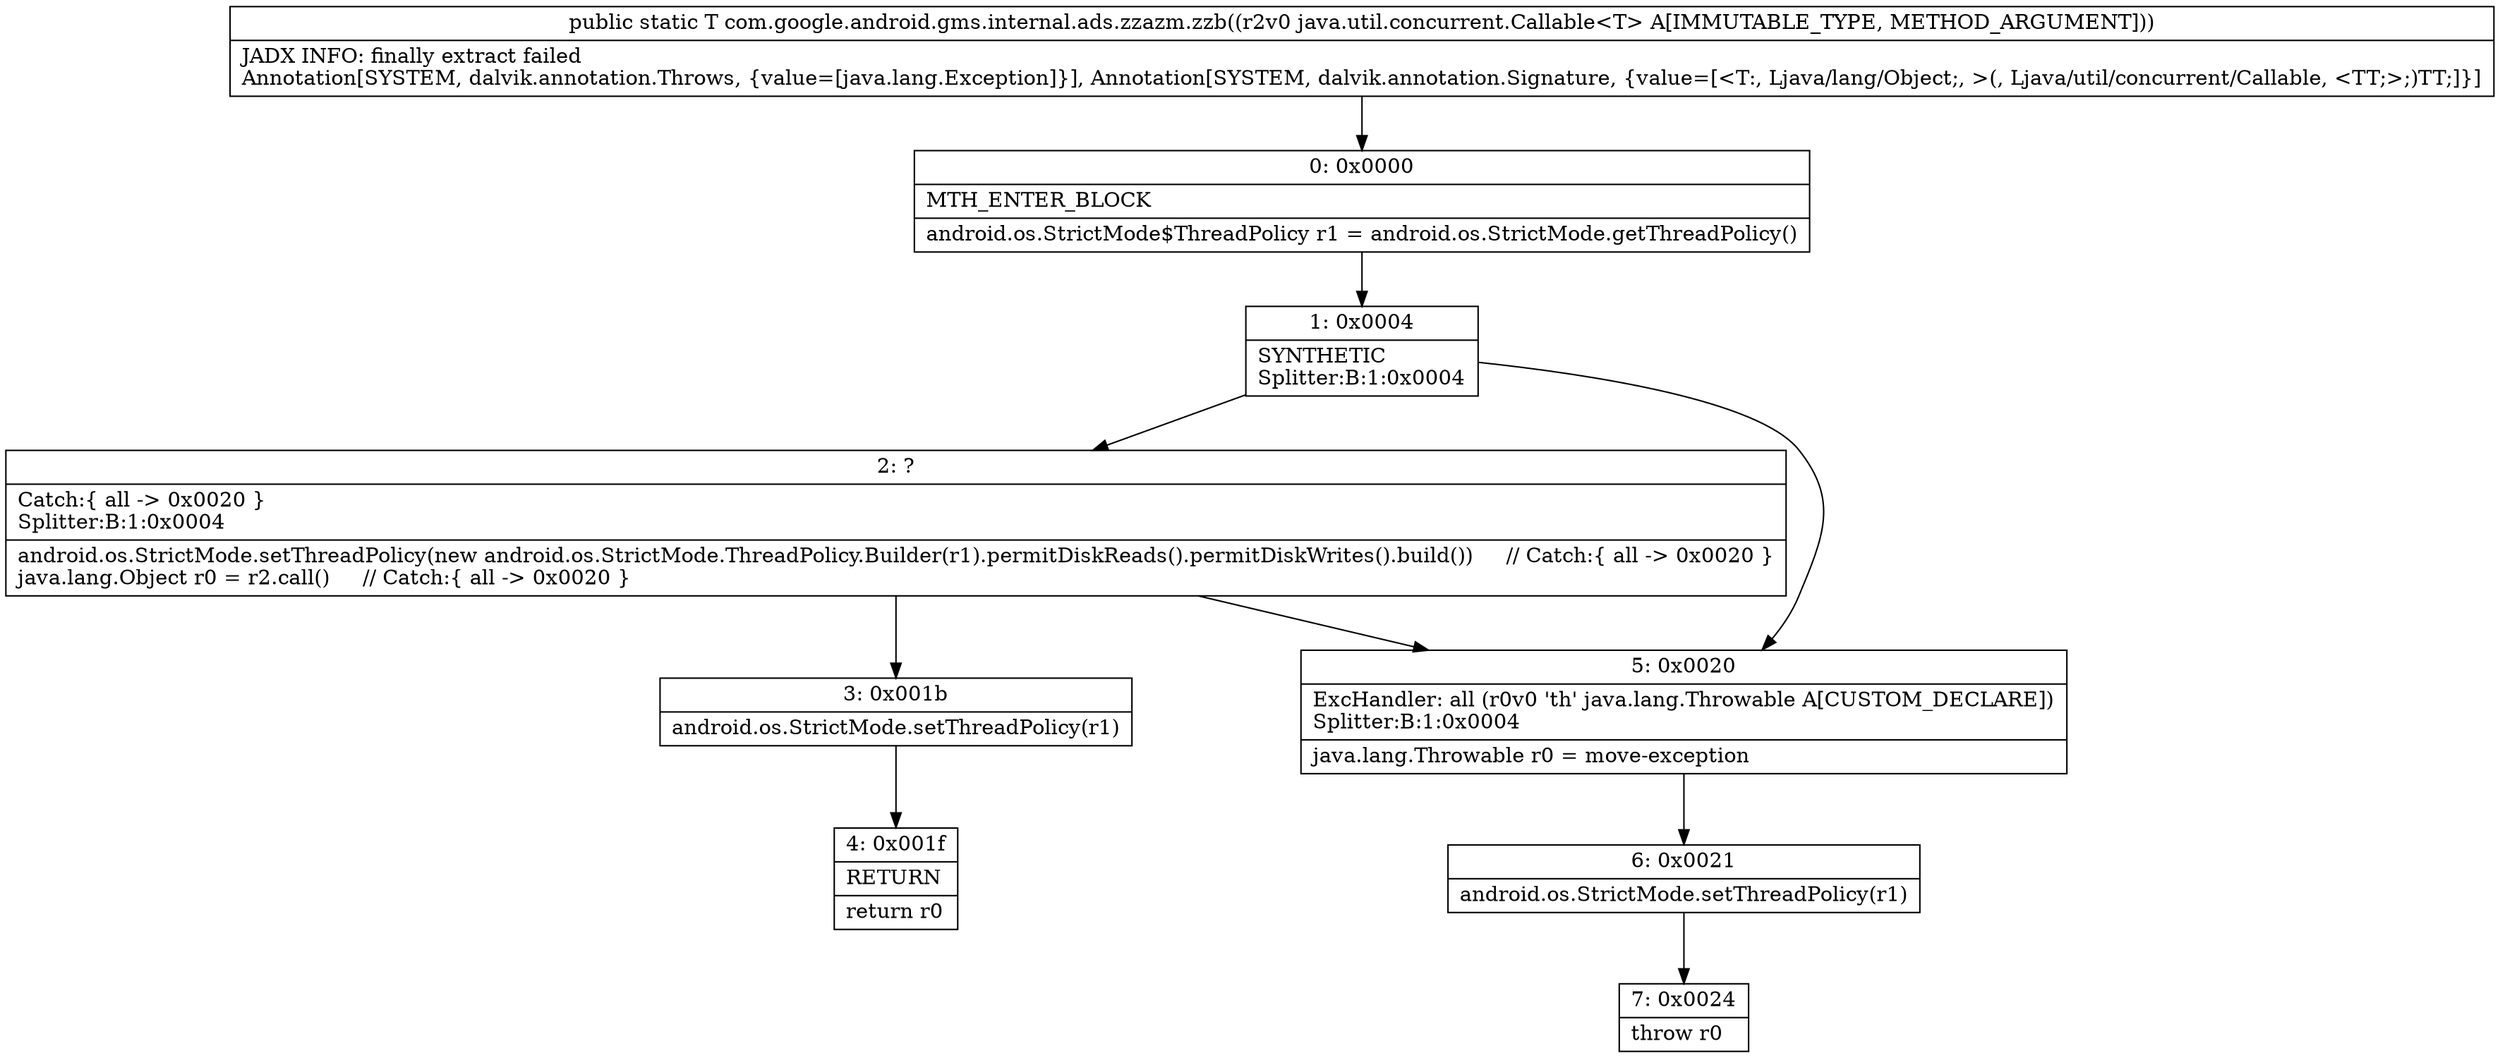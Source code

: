 digraph "CFG forcom.google.android.gms.internal.ads.zzazm.zzb(Ljava\/util\/concurrent\/Callable;)Ljava\/lang\/Object;" {
Node_0 [shape=record,label="{0\:\ 0x0000|MTH_ENTER_BLOCK\l|android.os.StrictMode$ThreadPolicy r1 = android.os.StrictMode.getThreadPolicy()\l}"];
Node_1 [shape=record,label="{1\:\ 0x0004|SYNTHETIC\lSplitter:B:1:0x0004\l}"];
Node_2 [shape=record,label="{2\:\ ?|Catch:\{ all \-\> 0x0020 \}\lSplitter:B:1:0x0004\l|android.os.StrictMode.setThreadPolicy(new android.os.StrictMode.ThreadPolicy.Builder(r1).permitDiskReads().permitDiskWrites().build())     \/\/ Catch:\{ all \-\> 0x0020 \}\ljava.lang.Object r0 = r2.call()     \/\/ Catch:\{ all \-\> 0x0020 \}\l}"];
Node_3 [shape=record,label="{3\:\ 0x001b|android.os.StrictMode.setThreadPolicy(r1)\l}"];
Node_4 [shape=record,label="{4\:\ 0x001f|RETURN\l|return r0\l}"];
Node_5 [shape=record,label="{5\:\ 0x0020|ExcHandler: all (r0v0 'th' java.lang.Throwable A[CUSTOM_DECLARE])\lSplitter:B:1:0x0004\l|java.lang.Throwable r0 = move\-exception\l}"];
Node_6 [shape=record,label="{6\:\ 0x0021|android.os.StrictMode.setThreadPolicy(r1)\l}"];
Node_7 [shape=record,label="{7\:\ 0x0024|throw r0\l}"];
MethodNode[shape=record,label="{public static T com.google.android.gms.internal.ads.zzazm.zzb((r2v0 java.util.concurrent.Callable\<T\> A[IMMUTABLE_TYPE, METHOD_ARGUMENT]))  | JADX INFO: finally extract failed\lAnnotation[SYSTEM, dalvik.annotation.Throws, \{value=[java.lang.Exception]\}], Annotation[SYSTEM, dalvik.annotation.Signature, \{value=[\<T:, Ljava\/lang\/Object;, \>(, Ljava\/util\/concurrent\/Callable, \<TT;\>;)TT;]\}]\l}"];
MethodNode -> Node_0;
Node_0 -> Node_1;
Node_1 -> Node_2;
Node_1 -> Node_5;
Node_2 -> Node_3;
Node_2 -> Node_5;
Node_3 -> Node_4;
Node_5 -> Node_6;
Node_6 -> Node_7;
}

